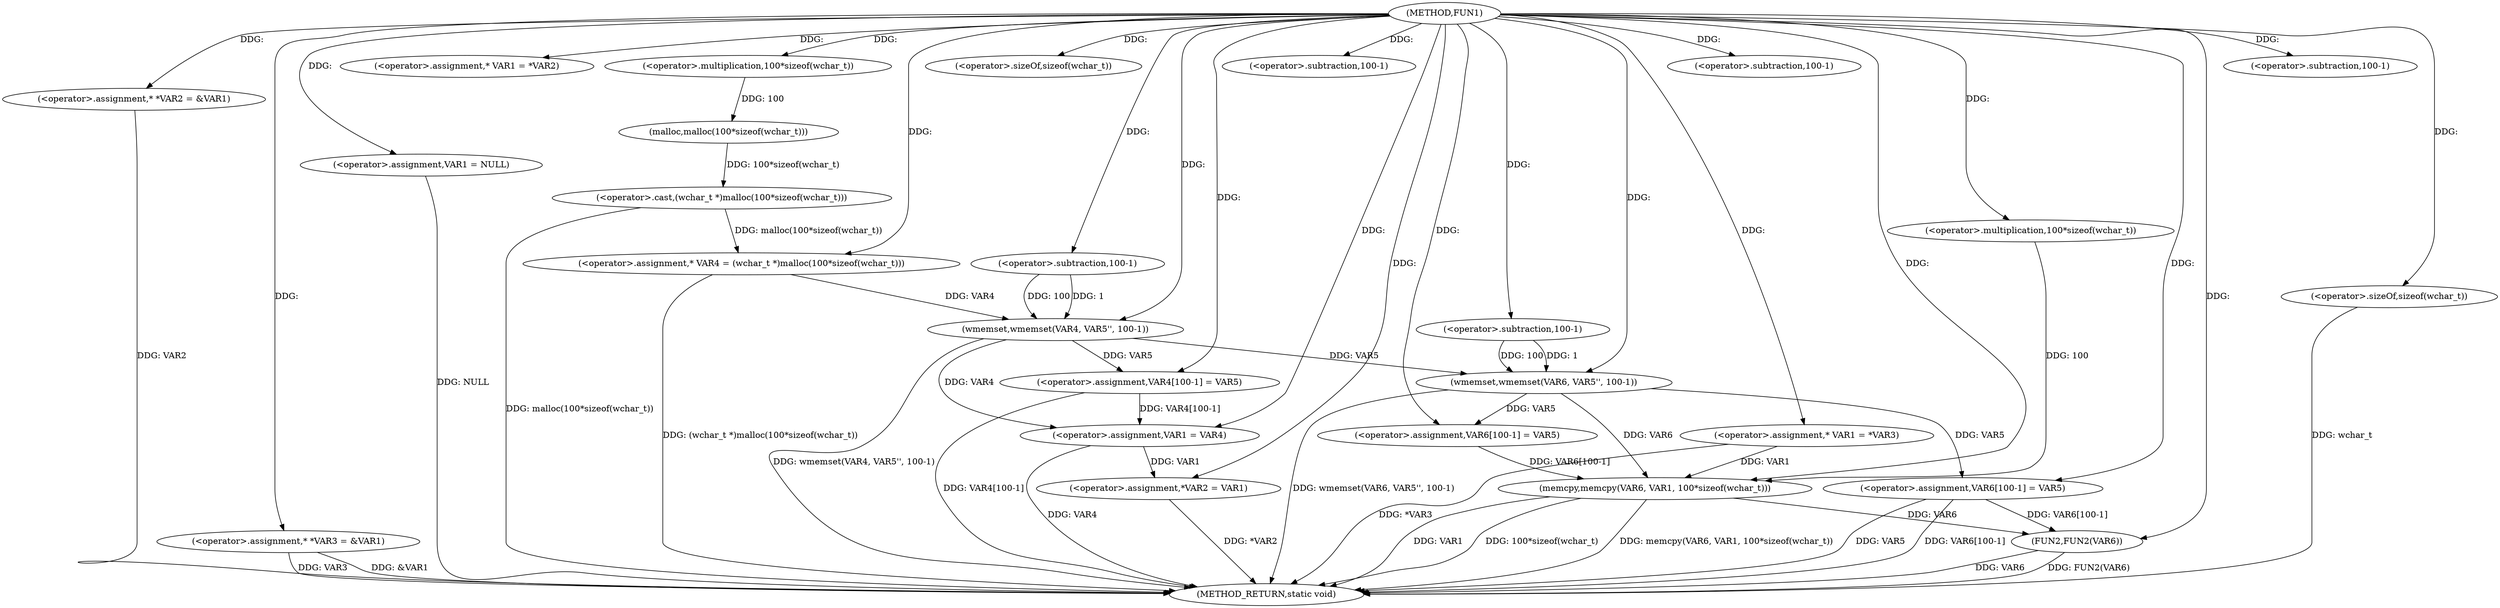 digraph FUN1 {  
"1000100" [label = "(METHOD,FUN1)" ]
"1000190" [label = "(METHOD_RETURN,static void)" ]
"1000104" [label = "(<operator>.assignment,* *VAR2 = &VAR1)" ]
"1000109" [label = "(<operator>.assignment,* *VAR3 = &VAR1)" ]
"1000113" [label = "(<operator>.assignment,VAR1 = NULL)" ]
"1000118" [label = "(<operator>.assignment,* VAR1 = *VAR2)" ]
"1000124" [label = "(<operator>.assignment,* VAR4 = (wchar_t *)malloc(100*sizeof(wchar_t)))" ]
"1000126" [label = "(<operator>.cast,(wchar_t *)malloc(100*sizeof(wchar_t)))" ]
"1000128" [label = "(malloc,malloc(100*sizeof(wchar_t)))" ]
"1000129" [label = "(<operator>.multiplication,100*sizeof(wchar_t))" ]
"1000131" [label = "(<operator>.sizeOf,sizeof(wchar_t))" ]
"1000133" [label = "(wmemset,wmemset(VAR4, VAR5'', 100-1))" ]
"1000136" [label = "(<operator>.subtraction,100-1)" ]
"1000139" [label = "(<operator>.assignment,VAR4[100-1] = VAR5)" ]
"1000142" [label = "(<operator>.subtraction,100-1)" ]
"1000146" [label = "(<operator>.assignment,VAR1 = VAR4)" ]
"1000149" [label = "(<operator>.assignment,*VAR2 = VAR1)" ]
"1000155" [label = "(<operator>.assignment,* VAR1 = *VAR3)" ]
"1000161" [label = "(wmemset,wmemset(VAR6, VAR5'', 100-1))" ]
"1000164" [label = "(<operator>.subtraction,100-1)" ]
"1000167" [label = "(<operator>.assignment,VAR6[100-1] = VAR5)" ]
"1000170" [label = "(<operator>.subtraction,100-1)" ]
"1000174" [label = "(memcpy,memcpy(VAR6, VAR1, 100*sizeof(wchar_t)))" ]
"1000177" [label = "(<operator>.multiplication,100*sizeof(wchar_t))" ]
"1000179" [label = "(<operator>.sizeOf,sizeof(wchar_t))" ]
"1000181" [label = "(<operator>.assignment,VAR6[100-1] = VAR5)" ]
"1000184" [label = "(<operator>.subtraction,100-1)" ]
"1000188" [label = "(FUN2,FUN2(VAR6))" ]
  "1000124" -> "1000190"  [ label = "DDG: (wchar_t *)malloc(100*sizeof(wchar_t))"] 
  "1000181" -> "1000190"  [ label = "DDG: VAR5"] 
  "1000155" -> "1000190"  [ label = "DDG: *VAR3"] 
  "1000104" -> "1000190"  [ label = "DDG: VAR2"] 
  "1000188" -> "1000190"  [ label = "DDG: VAR6"] 
  "1000133" -> "1000190"  [ label = "DDG: wmemset(VAR4, VAR5'', 100-1)"] 
  "1000126" -> "1000190"  [ label = "DDG: malloc(100*sizeof(wchar_t))"] 
  "1000181" -> "1000190"  [ label = "DDG: VAR6[100-1]"] 
  "1000188" -> "1000190"  [ label = "DDG: FUN2(VAR6)"] 
  "1000139" -> "1000190"  [ label = "DDG: VAR4[100-1]"] 
  "1000113" -> "1000190"  [ label = "DDG: NULL"] 
  "1000179" -> "1000190"  [ label = "DDG: wchar_t"] 
  "1000146" -> "1000190"  [ label = "DDG: VAR4"] 
  "1000174" -> "1000190"  [ label = "DDG: VAR1"] 
  "1000109" -> "1000190"  [ label = "DDG: VAR3"] 
  "1000174" -> "1000190"  [ label = "DDG: 100*sizeof(wchar_t)"] 
  "1000149" -> "1000190"  [ label = "DDG: *VAR2"] 
  "1000109" -> "1000190"  [ label = "DDG: &VAR1"] 
  "1000161" -> "1000190"  [ label = "DDG: wmemset(VAR6, VAR5'', 100-1)"] 
  "1000174" -> "1000190"  [ label = "DDG: memcpy(VAR6, VAR1, 100*sizeof(wchar_t))"] 
  "1000100" -> "1000104"  [ label = "DDG: "] 
  "1000100" -> "1000109"  [ label = "DDG: "] 
  "1000100" -> "1000113"  [ label = "DDG: "] 
  "1000100" -> "1000118"  [ label = "DDG: "] 
  "1000126" -> "1000124"  [ label = "DDG: malloc(100*sizeof(wchar_t))"] 
  "1000100" -> "1000124"  [ label = "DDG: "] 
  "1000128" -> "1000126"  [ label = "DDG: 100*sizeof(wchar_t)"] 
  "1000129" -> "1000128"  [ label = "DDG: 100"] 
  "1000100" -> "1000129"  [ label = "DDG: "] 
  "1000100" -> "1000131"  [ label = "DDG: "] 
  "1000124" -> "1000133"  [ label = "DDG: VAR4"] 
  "1000100" -> "1000133"  [ label = "DDG: "] 
  "1000136" -> "1000133"  [ label = "DDG: 100"] 
  "1000136" -> "1000133"  [ label = "DDG: 1"] 
  "1000100" -> "1000136"  [ label = "DDG: "] 
  "1000133" -> "1000139"  [ label = "DDG: VAR5"] 
  "1000100" -> "1000139"  [ label = "DDG: "] 
  "1000100" -> "1000142"  [ label = "DDG: "] 
  "1000139" -> "1000146"  [ label = "DDG: VAR4[100-1]"] 
  "1000133" -> "1000146"  [ label = "DDG: VAR4"] 
  "1000100" -> "1000146"  [ label = "DDG: "] 
  "1000146" -> "1000149"  [ label = "DDG: VAR1"] 
  "1000100" -> "1000149"  [ label = "DDG: "] 
  "1000100" -> "1000155"  [ label = "DDG: "] 
  "1000100" -> "1000161"  [ label = "DDG: "] 
  "1000133" -> "1000161"  [ label = "DDG: VAR5"] 
  "1000164" -> "1000161"  [ label = "DDG: 100"] 
  "1000164" -> "1000161"  [ label = "DDG: 1"] 
  "1000100" -> "1000164"  [ label = "DDG: "] 
  "1000161" -> "1000167"  [ label = "DDG: VAR5"] 
  "1000100" -> "1000167"  [ label = "DDG: "] 
  "1000100" -> "1000170"  [ label = "DDG: "] 
  "1000167" -> "1000174"  [ label = "DDG: VAR6[100-1]"] 
  "1000161" -> "1000174"  [ label = "DDG: VAR6"] 
  "1000100" -> "1000174"  [ label = "DDG: "] 
  "1000155" -> "1000174"  [ label = "DDG: VAR1"] 
  "1000177" -> "1000174"  [ label = "DDG: 100"] 
  "1000100" -> "1000177"  [ label = "DDG: "] 
  "1000100" -> "1000179"  [ label = "DDG: "] 
  "1000100" -> "1000181"  [ label = "DDG: "] 
  "1000161" -> "1000181"  [ label = "DDG: VAR5"] 
  "1000100" -> "1000184"  [ label = "DDG: "] 
  "1000181" -> "1000188"  [ label = "DDG: VAR6[100-1]"] 
  "1000174" -> "1000188"  [ label = "DDG: VAR6"] 
  "1000100" -> "1000188"  [ label = "DDG: "] 
}
